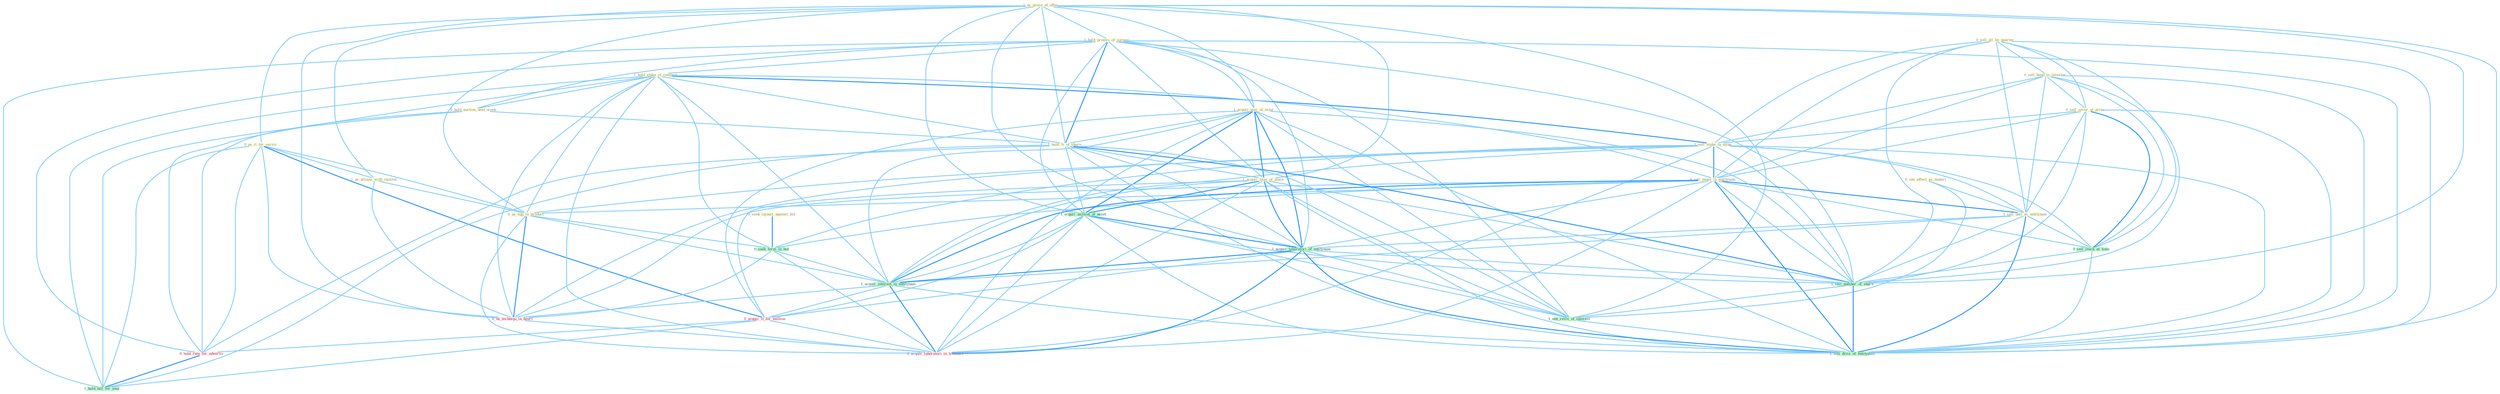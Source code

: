 Graph G{ 
    node
    [shape=polygon,style=filled,width=.5,height=.06,color="#BDFCC9",fixedsize=true,fontsize=4,
    fontcolor="#2f4f4f"];
    {node
    [color="#ffffe0", fontcolor="#8b7d6b"] "1_us_proce_of_offer " "0_seek_injunct_against_bid " "0_us_it_for_servic " "1_hold_promis_of_surgeri " "0_sell_all_by_quarter " "0_see_effect_as_materi " "1_hold_stake_in_compani " "0_sell_bond_to_investor " "0_hold_auction_next_week " "0_sell_secur_at_price " "1_us_allianc_with_institut " "1_sell_stake_in_mine " "0_sell_panel_in_entitynam " "1_acquir_piec_of_estat " "1_sell_unit_as_entitynam " "1_hold_%_of_share " "1_acquir_sens_of_place " "0_us_egg_in_product "}
{node [color="#fff0f5", fontcolor="#b22222"] "0_us_techniqu_in_heart " "0_acquir_it_for_million " "0_hold_rate_for_advertis " "0_acquir_laboratori_in_transact "}
edge [color="#B0E2FF"];

	"1_us_proce_of_offer " -- "0_us_it_for_servic " [w="1", color="#87cefa" ];
	"1_us_proce_of_offer " -- "1_hold_promis_of_surgeri " [w="1", color="#87cefa" ];
	"1_us_proce_of_offer " -- "1_us_allianc_with_institut " [w="1", color="#87cefa" ];
	"1_us_proce_of_offer " -- "1_acquir_piec_of_estat " [w="1", color="#87cefa" ];
	"1_us_proce_of_offer " -- "1_hold_%_of_share " [w="1", color="#87cefa" ];
	"1_us_proce_of_offer " -- "1_acquir_sens_of_place " [w="1", color="#87cefa" ];
	"1_us_proce_of_offer " -- "0_us_egg_in_product " [w="1", color="#87cefa" ];
	"1_us_proce_of_offer " -- "1_acquir_million_of_asset " [w="1", color="#87cefa" ];
	"1_us_proce_of_offer " -- "1_acquir_laboratori_of_entitynam " [w="1", color="#87cefa" ];
	"1_us_proce_of_offer " -- "0_us_techniqu_in_heart " [w="1", color="#87cefa" ];
	"1_us_proce_of_offer " -- "1_sell_number_of_share " [w="1", color="#87cefa" ];
	"1_us_proce_of_offer " -- "1_see_reviv_of_interest " [w="1", color="#87cefa" ];
	"1_us_proce_of_offer " -- "1_sell_divis_of_entitynam " [w="1", color="#87cefa" ];
	"0_seek_injunct_against_bid " -- "0_seek_term_in_bid " [w="2", color="#1e90ff" , len=0.8];
	"0_us_it_for_servic " -- "1_us_allianc_with_institut " [w="1", color="#87cefa" ];
	"0_us_it_for_servic " -- "0_us_egg_in_product " [w="1", color="#87cefa" ];
	"0_us_it_for_servic " -- "0_us_techniqu_in_heart " [w="1", color="#87cefa" ];
	"0_us_it_for_servic " -- "0_acquir_it_for_million " [w="2", color="#1e90ff" , len=0.8];
	"0_us_it_for_servic " -- "0_hold_rate_for_advertis " [w="1", color="#87cefa" ];
	"0_us_it_for_servic " -- "1_hold_bill_for_year " [w="1", color="#87cefa" ];
	"1_hold_promis_of_surgeri " -- "1_hold_stake_in_compani " [w="1", color="#87cefa" ];
	"1_hold_promis_of_surgeri " -- "0_hold_auction_next_week " [w="1", color="#87cefa" ];
	"1_hold_promis_of_surgeri " -- "1_acquir_piec_of_estat " [w="1", color="#87cefa" ];
	"1_hold_promis_of_surgeri " -- "1_hold_%_of_share " [w="2", color="#1e90ff" , len=0.8];
	"1_hold_promis_of_surgeri " -- "1_acquir_sens_of_place " [w="1", color="#87cefa" ];
	"1_hold_promis_of_surgeri " -- "1_acquir_million_of_asset " [w="1", color="#87cefa" ];
	"1_hold_promis_of_surgeri " -- "1_acquir_laboratori_of_entitynam " [w="1", color="#87cefa" ];
	"1_hold_promis_of_surgeri " -- "0_hold_rate_for_advertis " [w="1", color="#87cefa" ];
	"1_hold_promis_of_surgeri " -- "1_sell_number_of_share " [w="1", color="#87cefa" ];
	"1_hold_promis_of_surgeri " -- "1_see_reviv_of_interest " [w="1", color="#87cefa" ];
	"1_hold_promis_of_surgeri " -- "1_hold_bill_for_year " [w="1", color="#87cefa" ];
	"1_hold_promis_of_surgeri " -- "1_sell_divis_of_entitynam " [w="1", color="#87cefa" ];
	"0_sell_all_by_quarter " -- "0_sell_bond_to_investor " [w="1", color="#87cefa" ];
	"0_sell_all_by_quarter " -- "0_sell_secur_at_price " [w="1", color="#87cefa" ];
	"0_sell_all_by_quarter " -- "1_sell_stake_in_mine " [w="1", color="#87cefa" ];
	"0_sell_all_by_quarter " -- "0_sell_panel_in_entitynam " [w="1", color="#87cefa" ];
	"0_sell_all_by_quarter " -- "1_sell_unit_as_entitynam " [w="1", color="#87cefa" ];
	"0_sell_all_by_quarter " -- "0_sell_stock_at_time " [w="1", color="#87cefa" ];
	"0_sell_all_by_quarter " -- "1_sell_number_of_share " [w="1", color="#87cefa" ];
	"0_sell_all_by_quarter " -- "1_sell_divis_of_entitynam " [w="1", color="#87cefa" ];
	"0_see_effect_as_materi " -- "1_sell_unit_as_entitynam " [w="1", color="#87cefa" ];
	"0_see_effect_as_materi " -- "1_see_reviv_of_interest " [w="1", color="#87cefa" ];
	"1_hold_stake_in_compani " -- "0_hold_auction_next_week " [w="1", color="#87cefa" ];
	"1_hold_stake_in_compani " -- "1_sell_stake_in_mine " [w="2", color="#1e90ff" , len=0.8];
	"1_hold_stake_in_compani " -- "0_sell_panel_in_entitynam " [w="1", color="#87cefa" ];
	"1_hold_stake_in_compani " -- "1_hold_%_of_share " [w="1", color="#87cefa" ];
	"1_hold_stake_in_compani " -- "0_us_egg_in_product " [w="1", color="#87cefa" ];
	"1_hold_stake_in_compani " -- "0_seek_term_in_bid " [w="1", color="#87cefa" ];
	"1_hold_stake_in_compani " -- "1_acquir_interest_in_entitynam " [w="1", color="#87cefa" ];
	"1_hold_stake_in_compani " -- "0_us_techniqu_in_heart " [w="1", color="#87cefa" ];
	"1_hold_stake_in_compani " -- "0_hold_rate_for_advertis " [w="1", color="#87cefa" ];
	"1_hold_stake_in_compani " -- "0_acquir_laboratori_in_transact " [w="1", color="#87cefa" ];
	"1_hold_stake_in_compani " -- "1_hold_bill_for_year " [w="1", color="#87cefa" ];
	"0_sell_bond_to_investor " -- "0_sell_secur_at_price " [w="1", color="#87cefa" ];
	"0_sell_bond_to_investor " -- "1_sell_stake_in_mine " [w="1", color="#87cefa" ];
	"0_sell_bond_to_investor " -- "0_sell_panel_in_entitynam " [w="1", color="#87cefa" ];
	"0_sell_bond_to_investor " -- "1_sell_unit_as_entitynam " [w="1", color="#87cefa" ];
	"0_sell_bond_to_investor " -- "0_sell_stock_at_time " [w="1", color="#87cefa" ];
	"0_sell_bond_to_investor " -- "1_sell_number_of_share " [w="1", color="#87cefa" ];
	"0_sell_bond_to_investor " -- "1_sell_divis_of_entitynam " [w="1", color="#87cefa" ];
	"0_hold_auction_next_week " -- "1_hold_%_of_share " [w="1", color="#87cefa" ];
	"0_hold_auction_next_week " -- "0_hold_rate_for_advertis " [w="1", color="#87cefa" ];
	"0_hold_auction_next_week " -- "1_hold_bill_for_year " [w="1", color="#87cefa" ];
	"0_sell_secur_at_price " -- "1_sell_stake_in_mine " [w="1", color="#87cefa" ];
	"0_sell_secur_at_price " -- "0_sell_panel_in_entitynam " [w="1", color="#87cefa" ];
	"0_sell_secur_at_price " -- "1_sell_unit_as_entitynam " [w="1", color="#87cefa" ];
	"0_sell_secur_at_price " -- "0_sell_stock_at_time " [w="2", color="#1e90ff" , len=0.8];
	"0_sell_secur_at_price " -- "1_sell_number_of_share " [w="1", color="#87cefa" ];
	"0_sell_secur_at_price " -- "1_sell_divis_of_entitynam " [w="1", color="#87cefa" ];
	"1_us_allianc_with_institut " -- "0_us_egg_in_product " [w="1", color="#87cefa" ];
	"1_us_allianc_with_institut " -- "0_us_techniqu_in_heart " [w="1", color="#87cefa" ];
	"1_sell_stake_in_mine " -- "0_sell_panel_in_entitynam " [w="2", color="#1e90ff" , len=0.8];
	"1_sell_stake_in_mine " -- "1_sell_unit_as_entitynam " [w="1", color="#87cefa" ];
	"1_sell_stake_in_mine " -- "0_us_egg_in_product " [w="1", color="#87cefa" ];
	"1_sell_stake_in_mine " -- "0_seek_term_in_bid " [w="1", color="#87cefa" ];
	"1_sell_stake_in_mine " -- "1_acquir_interest_in_entitynam " [w="1", color="#87cefa" ];
	"1_sell_stake_in_mine " -- "0_us_techniqu_in_heart " [w="1", color="#87cefa" ];
	"1_sell_stake_in_mine " -- "0_acquir_laboratori_in_transact " [w="1", color="#87cefa" ];
	"1_sell_stake_in_mine " -- "0_sell_stock_at_time " [w="1", color="#87cefa" ];
	"1_sell_stake_in_mine " -- "1_sell_number_of_share " [w="1", color="#87cefa" ];
	"1_sell_stake_in_mine " -- "1_sell_divis_of_entitynam " [w="1", color="#87cefa" ];
	"0_sell_panel_in_entitynam " -- "1_sell_unit_as_entitynam " [w="2", color="#1e90ff" , len=0.8];
	"0_sell_panel_in_entitynam " -- "0_us_egg_in_product " [w="1", color="#87cefa" ];
	"0_sell_panel_in_entitynam " -- "1_acquir_laboratori_of_entitynam " [w="1", color="#87cefa" ];
	"0_sell_panel_in_entitynam " -- "0_seek_term_in_bid " [w="1", color="#87cefa" ];
	"0_sell_panel_in_entitynam " -- "1_acquir_interest_in_entitynam " [w="2", color="#1e90ff" , len=0.8];
	"0_sell_panel_in_entitynam " -- "0_us_techniqu_in_heart " [w="1", color="#87cefa" ];
	"0_sell_panel_in_entitynam " -- "0_acquir_laboratori_in_transact " [w="1", color="#87cefa" ];
	"0_sell_panel_in_entitynam " -- "0_sell_stock_at_time " [w="1", color="#87cefa" ];
	"0_sell_panel_in_entitynam " -- "1_sell_number_of_share " [w="1", color="#87cefa" ];
	"0_sell_panel_in_entitynam " -- "1_sell_divis_of_entitynam " [w="2", color="#1e90ff" , len=0.8];
	"1_acquir_piec_of_estat " -- "1_hold_%_of_share " [w="1", color="#87cefa" ];
	"1_acquir_piec_of_estat " -- "1_acquir_sens_of_place " [w="2", color="#1e90ff" , len=0.8];
	"1_acquir_piec_of_estat " -- "1_acquir_million_of_asset " [w="2", color="#1e90ff" , len=0.8];
	"1_acquir_piec_of_estat " -- "1_acquir_laboratori_of_entitynam " [w="2", color="#1e90ff" , len=0.8];
	"1_acquir_piec_of_estat " -- "1_acquir_interest_in_entitynam " [w="1", color="#87cefa" ];
	"1_acquir_piec_of_estat " -- "0_acquir_it_for_million " [w="1", color="#87cefa" ];
	"1_acquir_piec_of_estat " -- "0_acquir_laboratori_in_transact " [w="1", color="#87cefa" ];
	"1_acquir_piec_of_estat " -- "1_sell_number_of_share " [w="1", color="#87cefa" ];
	"1_acquir_piec_of_estat " -- "1_see_reviv_of_interest " [w="1", color="#87cefa" ];
	"1_acquir_piec_of_estat " -- "1_sell_divis_of_entitynam " [w="1", color="#87cefa" ];
	"1_sell_unit_as_entitynam " -- "1_acquir_laboratori_of_entitynam " [w="1", color="#87cefa" ];
	"1_sell_unit_as_entitynam " -- "1_acquir_interest_in_entitynam " [w="1", color="#87cefa" ];
	"1_sell_unit_as_entitynam " -- "0_sell_stock_at_time " [w="1", color="#87cefa" ];
	"1_sell_unit_as_entitynam " -- "1_sell_number_of_share " [w="1", color="#87cefa" ];
	"1_sell_unit_as_entitynam " -- "1_sell_divis_of_entitynam " [w="2", color="#1e90ff" , len=0.8];
	"1_hold_%_of_share " -- "1_acquir_sens_of_place " [w="1", color="#87cefa" ];
	"1_hold_%_of_share " -- "1_acquir_million_of_asset " [w="1", color="#87cefa" ];
	"1_hold_%_of_share " -- "1_acquir_laboratori_of_entitynam " [w="1", color="#87cefa" ];
	"1_hold_%_of_share " -- "0_hold_rate_for_advertis " [w="1", color="#87cefa" ];
	"1_hold_%_of_share " -- "1_sell_number_of_share " [w="2", color="#1e90ff" , len=0.8];
	"1_hold_%_of_share " -- "1_see_reviv_of_interest " [w="1", color="#87cefa" ];
	"1_hold_%_of_share " -- "1_hold_bill_for_year " [w="1", color="#87cefa" ];
	"1_hold_%_of_share " -- "1_sell_divis_of_entitynam " [w="1", color="#87cefa" ];
	"1_acquir_sens_of_place " -- "1_acquir_million_of_asset " [w="2", color="#1e90ff" , len=0.8];
	"1_acquir_sens_of_place " -- "1_acquir_laboratori_of_entitynam " [w="2", color="#1e90ff" , len=0.8];
	"1_acquir_sens_of_place " -- "1_acquir_interest_in_entitynam " [w="1", color="#87cefa" ];
	"1_acquir_sens_of_place " -- "0_acquir_it_for_million " [w="1", color="#87cefa" ];
	"1_acquir_sens_of_place " -- "0_acquir_laboratori_in_transact " [w="1", color="#87cefa" ];
	"1_acquir_sens_of_place " -- "1_sell_number_of_share " [w="1", color="#87cefa" ];
	"1_acquir_sens_of_place " -- "1_see_reviv_of_interest " [w="1", color="#87cefa" ];
	"1_acquir_sens_of_place " -- "1_sell_divis_of_entitynam " [w="1", color="#87cefa" ];
	"0_us_egg_in_product " -- "0_seek_term_in_bid " [w="1", color="#87cefa" ];
	"0_us_egg_in_product " -- "1_acquir_interest_in_entitynam " [w="1", color="#87cefa" ];
	"0_us_egg_in_product " -- "0_us_techniqu_in_heart " [w="2", color="#1e90ff" , len=0.8];
	"0_us_egg_in_product " -- "0_acquir_laboratori_in_transact " [w="1", color="#87cefa" ];
	"1_acquir_million_of_asset " -- "1_acquir_laboratori_of_entitynam " [w="2", color="#1e90ff" , len=0.8];
	"1_acquir_million_of_asset " -- "1_acquir_interest_in_entitynam " [w="1", color="#87cefa" ];
	"1_acquir_million_of_asset " -- "0_acquir_it_for_million " [w="1", color="#87cefa" ];
	"1_acquir_million_of_asset " -- "0_acquir_laboratori_in_transact " [w="1", color="#87cefa" ];
	"1_acquir_million_of_asset " -- "1_sell_number_of_share " [w="1", color="#87cefa" ];
	"1_acquir_million_of_asset " -- "1_see_reviv_of_interest " [w="1", color="#87cefa" ];
	"1_acquir_million_of_asset " -- "1_sell_divis_of_entitynam " [w="1", color="#87cefa" ];
	"1_acquir_laboratori_of_entitynam " -- "1_acquir_interest_in_entitynam " [w="2", color="#1e90ff" , len=0.8];
	"1_acquir_laboratori_of_entitynam " -- "0_acquir_it_for_million " [w="1", color="#87cefa" ];
	"1_acquir_laboratori_of_entitynam " -- "0_acquir_laboratori_in_transact " [w="2", color="#1e90ff" , len=0.8];
	"1_acquir_laboratori_of_entitynam " -- "1_sell_number_of_share " [w="1", color="#87cefa" ];
	"1_acquir_laboratori_of_entitynam " -- "1_see_reviv_of_interest " [w="1", color="#87cefa" ];
	"1_acquir_laboratori_of_entitynam " -- "1_sell_divis_of_entitynam " [w="2", color="#1e90ff" , len=0.8];
	"0_seek_term_in_bid " -- "1_acquir_interest_in_entitynam " [w="1", color="#87cefa" ];
	"0_seek_term_in_bid " -- "0_us_techniqu_in_heart " [w="1", color="#87cefa" ];
	"0_seek_term_in_bid " -- "0_acquir_laboratori_in_transact " [w="1", color="#87cefa" ];
	"1_acquir_interest_in_entitynam " -- "0_us_techniqu_in_heart " [w="1", color="#87cefa" ];
	"1_acquir_interest_in_entitynam " -- "0_acquir_it_for_million " [w="1", color="#87cefa" ];
	"1_acquir_interest_in_entitynam " -- "0_acquir_laboratori_in_transact " [w="2", color="#1e90ff" , len=0.8];
	"1_acquir_interest_in_entitynam " -- "1_sell_divis_of_entitynam " [w="1", color="#87cefa" ];
	"0_us_techniqu_in_heart " -- "0_acquir_laboratori_in_transact " [w="1", color="#87cefa" ];
	"0_acquir_it_for_million " -- "0_hold_rate_for_advertis " [w="1", color="#87cefa" ];
	"0_acquir_it_for_million " -- "0_acquir_laboratori_in_transact " [w="1", color="#87cefa" ];
	"0_acquir_it_for_million " -- "1_hold_bill_for_year " [w="1", color="#87cefa" ];
	"0_hold_rate_for_advertis " -- "1_hold_bill_for_year " [w="2", color="#1e90ff" , len=0.8];
	"0_sell_stock_at_time " -- "1_sell_number_of_share " [w="1", color="#87cefa" ];
	"0_sell_stock_at_time " -- "1_sell_divis_of_entitynam " [w="1", color="#87cefa" ];
	"1_sell_number_of_share " -- "1_see_reviv_of_interest " [w="1", color="#87cefa" ];
	"1_sell_number_of_share " -- "1_sell_divis_of_entitynam " [w="2", color="#1e90ff" , len=0.8];
	"1_see_reviv_of_interest " -- "1_sell_divis_of_entitynam " [w="1", color="#87cefa" ];
}